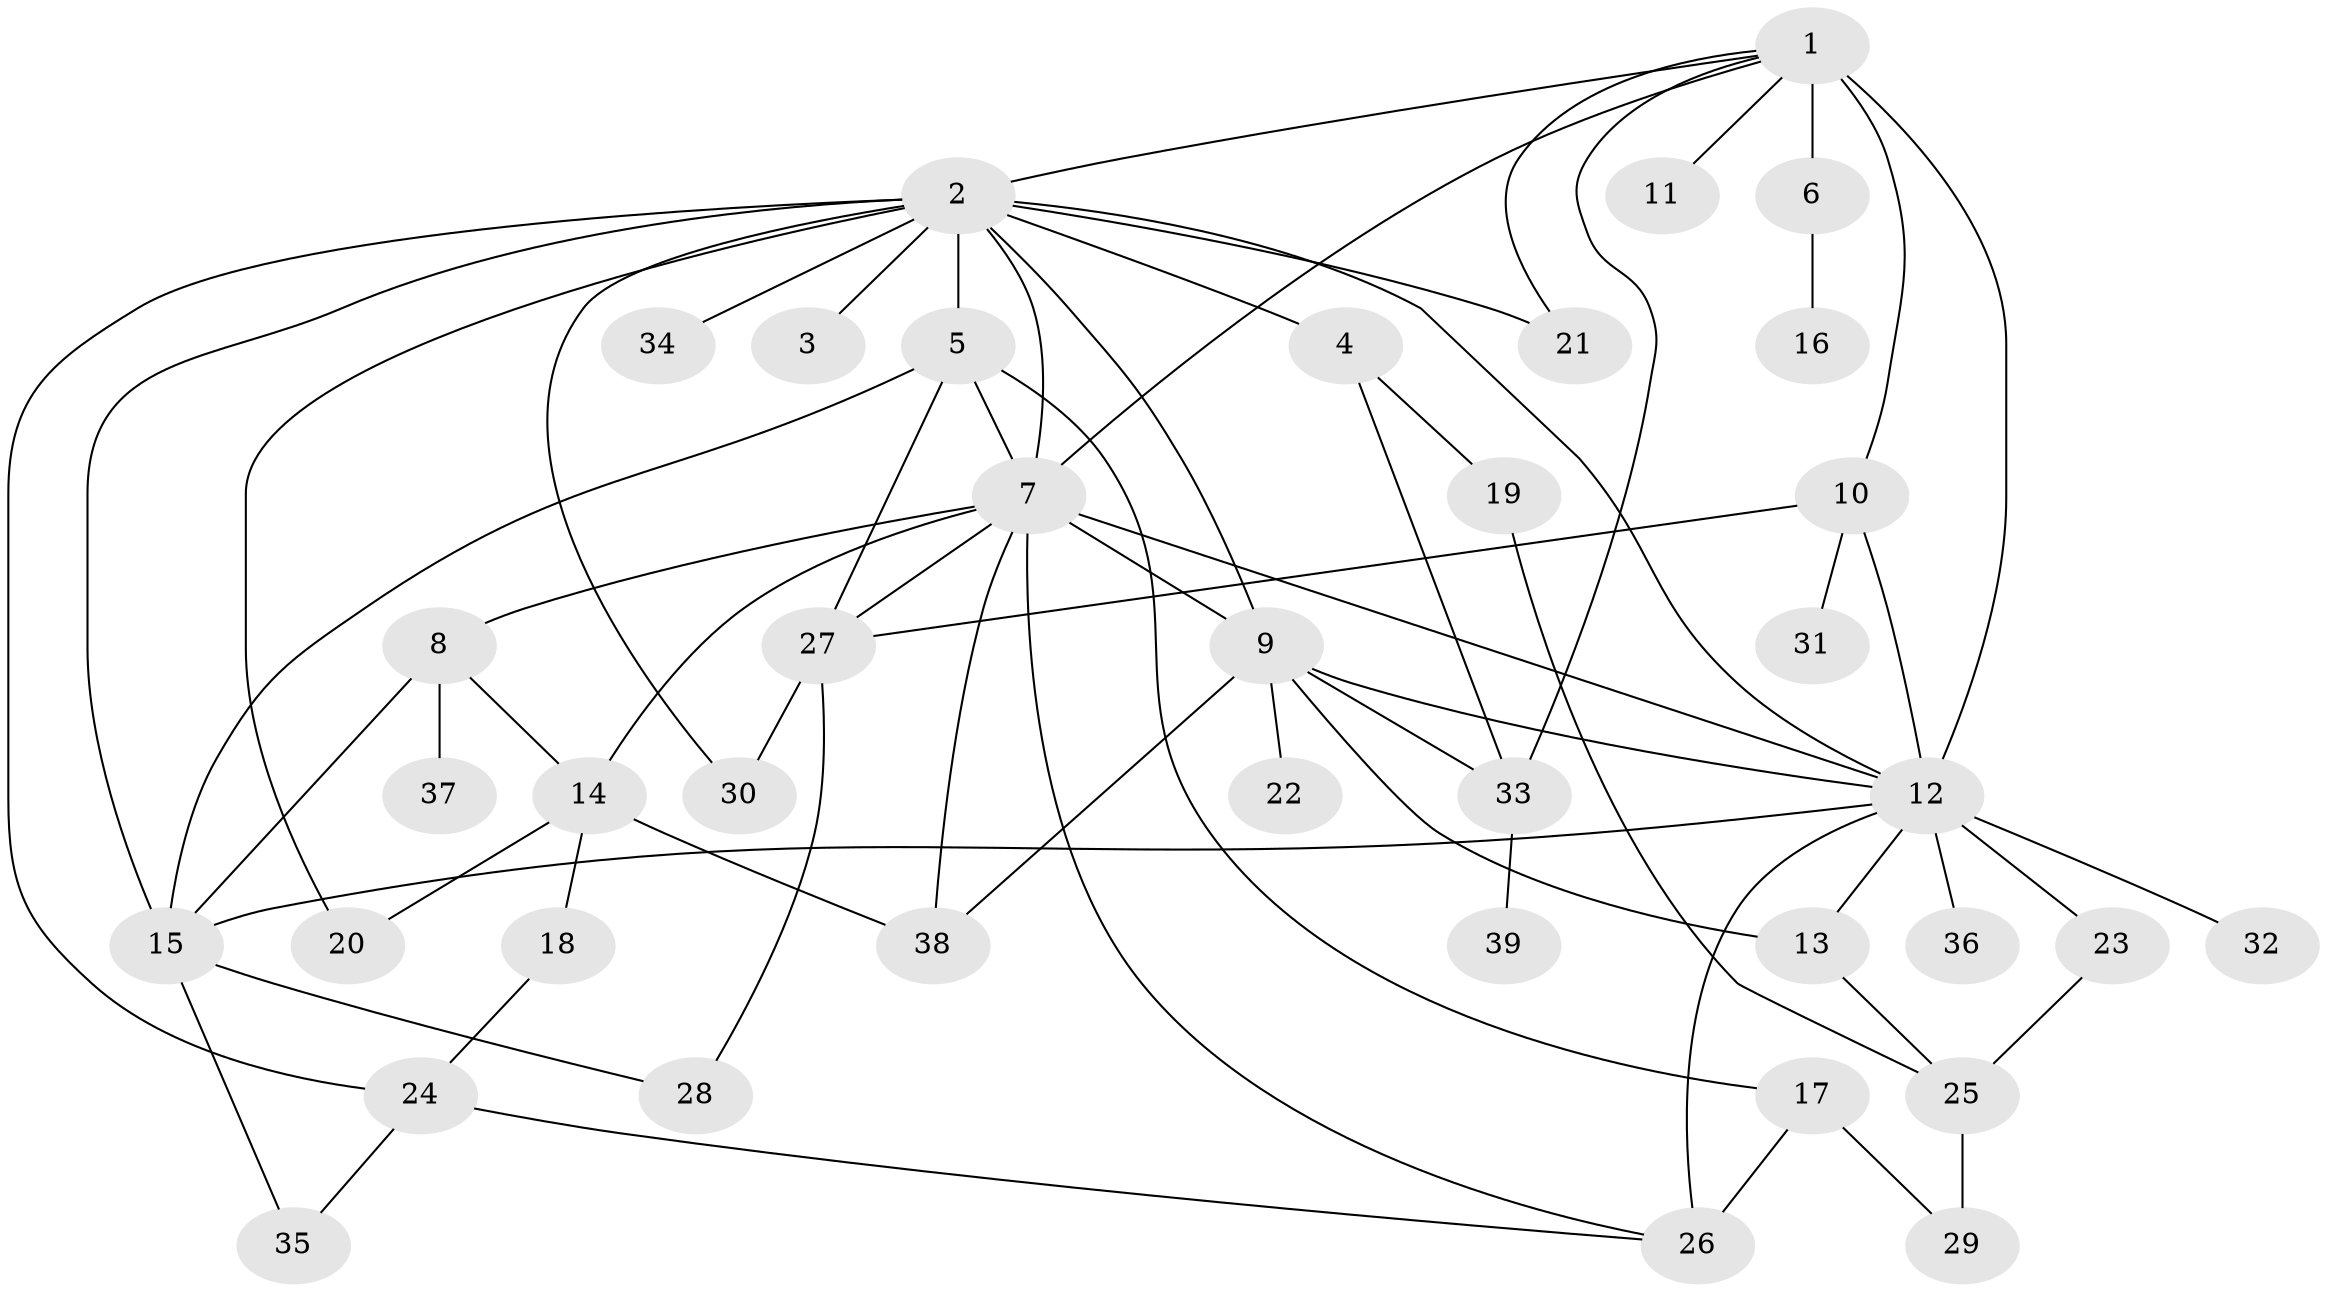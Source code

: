 // original degree distribution, {17: 0.007751937984496124, 5: 0.046511627906976744, 15: 0.007751937984496124, 2: 0.24031007751937986, 6: 0.015503875968992248, 13: 0.007751937984496124, 9: 0.007751937984496124, 3: 0.17054263565891473, 1: 0.3875968992248062, 14: 0.007751937984496124, 16: 0.007751937984496124, 8: 0.007751937984496124, 4: 0.06976744186046512, 7: 0.015503875968992248}
// Generated by graph-tools (version 1.1) at 2025/50/03/04/25 22:50:34]
// undirected, 39 vertices, 68 edges
graph export_dot {
  node [color=gray90,style=filled];
  1;
  2;
  3;
  4;
  5;
  6;
  7;
  8;
  9;
  10;
  11;
  12;
  13;
  14;
  15;
  16;
  17;
  18;
  19;
  20;
  21;
  22;
  23;
  24;
  25;
  26;
  27;
  28;
  29;
  30;
  31;
  32;
  33;
  34;
  35;
  36;
  37;
  38;
  39;
  1 -- 2 [weight=1.0];
  1 -- 6 [weight=3.0];
  1 -- 7 [weight=4.0];
  1 -- 10 [weight=1.0];
  1 -- 11 [weight=1.0];
  1 -- 12 [weight=6.0];
  1 -- 21 [weight=1.0];
  1 -- 33 [weight=1.0];
  2 -- 3 [weight=1.0];
  2 -- 4 [weight=2.0];
  2 -- 5 [weight=2.0];
  2 -- 7 [weight=1.0];
  2 -- 9 [weight=1.0];
  2 -- 12 [weight=1.0];
  2 -- 15 [weight=1.0];
  2 -- 20 [weight=1.0];
  2 -- 21 [weight=1.0];
  2 -- 24 [weight=1.0];
  2 -- 30 [weight=2.0];
  2 -- 34 [weight=1.0];
  4 -- 19 [weight=1.0];
  4 -- 33 [weight=1.0];
  5 -- 7 [weight=1.0];
  5 -- 15 [weight=6.0];
  5 -- 17 [weight=1.0];
  5 -- 27 [weight=1.0];
  6 -- 16 [weight=1.0];
  7 -- 8 [weight=2.0];
  7 -- 9 [weight=1.0];
  7 -- 12 [weight=2.0];
  7 -- 14 [weight=2.0];
  7 -- 26 [weight=1.0];
  7 -- 27 [weight=1.0];
  7 -- 38 [weight=1.0];
  8 -- 14 [weight=1.0];
  8 -- 15 [weight=1.0];
  8 -- 37 [weight=1.0];
  9 -- 12 [weight=2.0];
  9 -- 13 [weight=2.0];
  9 -- 22 [weight=1.0];
  9 -- 33 [weight=1.0];
  9 -- 38 [weight=1.0];
  10 -- 12 [weight=1.0];
  10 -- 27 [weight=1.0];
  10 -- 31 [weight=1.0];
  12 -- 13 [weight=1.0];
  12 -- 15 [weight=1.0];
  12 -- 23 [weight=1.0];
  12 -- 26 [weight=2.0];
  12 -- 32 [weight=1.0];
  12 -- 36 [weight=1.0];
  13 -- 25 [weight=1.0];
  14 -- 18 [weight=1.0];
  14 -- 20 [weight=1.0];
  14 -- 38 [weight=1.0];
  15 -- 28 [weight=1.0];
  15 -- 35 [weight=1.0];
  17 -- 26 [weight=1.0];
  17 -- 29 [weight=1.0];
  18 -- 24 [weight=1.0];
  19 -- 25 [weight=1.0];
  23 -- 25 [weight=1.0];
  24 -- 26 [weight=1.0];
  24 -- 35 [weight=1.0];
  25 -- 29 [weight=3.0];
  27 -- 28 [weight=1.0];
  27 -- 30 [weight=2.0];
  33 -- 39 [weight=1.0];
}
